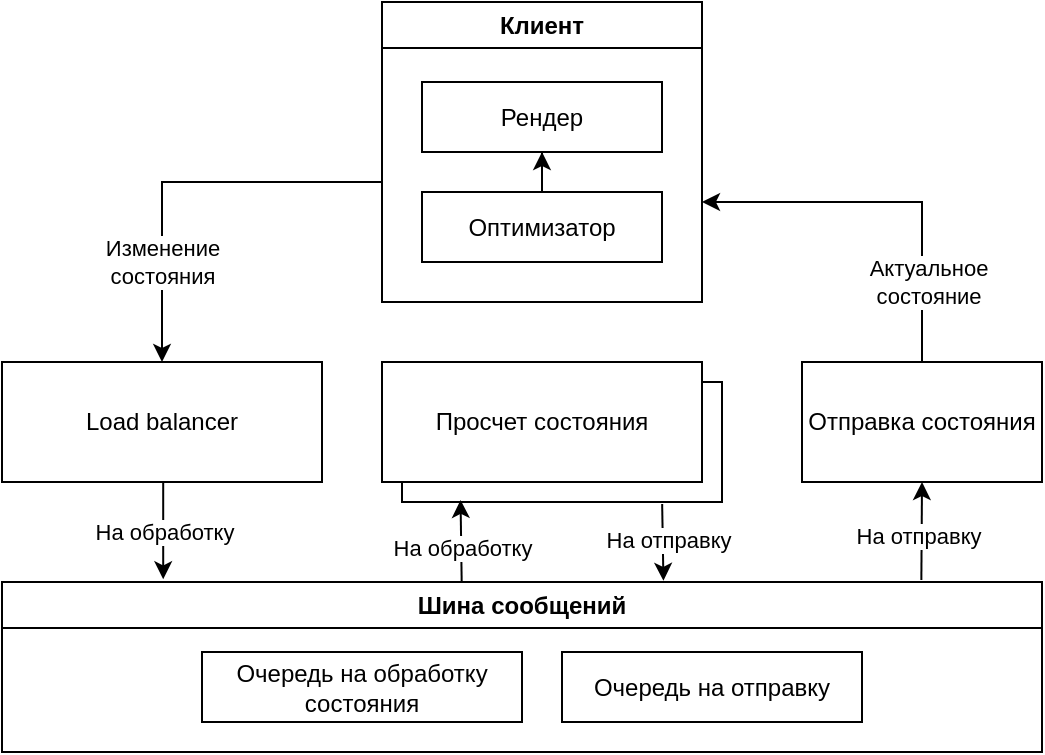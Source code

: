 <mxfile version="20.8.23" type="github">
  <diagram name="Страница 1" id="cHg1xsSfFfxs4tMhdqB8">
    <mxGraphModel dx="1434" dy="948" grid="1" gridSize="10" guides="1" tooltips="1" connect="1" arrows="1" fold="1" page="1" pageScale="1" pageWidth="1169" pageHeight="827" math="0" shadow="0">
      <root>
        <mxCell id="0" />
        <mxCell id="1" parent="0" />
        <mxCell id="NdkZ7NG9v4w4pcFVTmxC-12" value="" style="rounded=0;whiteSpace=wrap;html=1;" parent="1" vertex="1">
          <mxGeometry x="610" y="320" width="160" height="60" as="geometry" />
        </mxCell>
        <mxCell id="NdkZ7NG9v4w4pcFVTmxC-2" value="Просчет состояния" style="rounded=0;whiteSpace=wrap;html=1;" parent="1" vertex="1">
          <mxGeometry x="600" y="310" width="160" height="60" as="geometry" />
        </mxCell>
        <mxCell id="NdkZ7NG9v4w4pcFVTmxC-4" value="Отправка состояния" style="rounded=0;whiteSpace=wrap;html=1;" parent="1" vertex="1">
          <mxGeometry x="810" y="310" width="120" height="60" as="geometry" />
        </mxCell>
        <mxCell id="UsyGeMgkiecDtRh9sY03-10" style="edgeStyle=orthogonalEdgeStyle;rounded=0;orthogonalLoop=1;jettySize=auto;html=1;" edge="1" parent="1" source="NdkZ7NG9v4w4pcFVTmxC-4">
          <mxGeometry relative="1" as="geometry">
            <mxPoint x="680" y="451" as="sourcePoint" />
            <mxPoint x="760" y="230" as="targetPoint" />
            <Array as="points">
              <mxPoint x="870" y="230" />
            </Array>
          </mxGeometry>
        </mxCell>
        <mxCell id="UsyGeMgkiecDtRh9sY03-11" value="Актуальное &lt;br&gt;состояние" style="edgeLabel;html=1;align=center;verticalAlign=middle;resizable=0;points=[];" vertex="1" connectable="0" parent="UsyGeMgkiecDtRh9sY03-10">
          <mxGeometry x="-0.075" y="-1" relative="1" as="geometry">
            <mxPoint x="11" y="41" as="offset" />
          </mxGeometry>
        </mxCell>
        <mxCell id="UsyGeMgkiecDtRh9sY03-40" value="На обработку" style="edgeStyle=orthogonalEdgeStyle;rounded=0;orthogonalLoop=1;jettySize=auto;html=1;entryX=0.155;entryY=-0.016;entryDx=0;entryDy=0;entryPerimeter=0;" edge="1" parent="1" source="NdkZ7NG9v4w4pcFVTmxC-6" target="UsyGeMgkiecDtRh9sY03-30">
          <mxGeometry relative="1" as="geometry">
            <Array as="points">
              <mxPoint x="490" y="395" />
            </Array>
          </mxGeometry>
        </mxCell>
        <mxCell id="NdkZ7NG9v4w4pcFVTmxC-6" value="Load balancer" style="rounded=0;whiteSpace=wrap;html=1;" parent="1" vertex="1">
          <mxGeometry x="410" y="310" width="160" height="60" as="geometry" />
        </mxCell>
        <mxCell id="UsyGeMgkiecDtRh9sY03-22" style="edgeStyle=orthogonalEdgeStyle;rounded=0;orthogonalLoop=1;jettySize=auto;html=1;" edge="1" parent="1" source="UsyGeMgkiecDtRh9sY03-18" target="NdkZ7NG9v4w4pcFVTmxC-6">
          <mxGeometry relative="1" as="geometry">
            <Array as="points">
              <mxPoint x="490" y="220" />
            </Array>
          </mxGeometry>
        </mxCell>
        <mxCell id="UsyGeMgkiecDtRh9sY03-23" value="Изменение&lt;br&gt;состояния" style="edgeLabel;html=1;align=center;verticalAlign=middle;resizable=0;points=[];" vertex="1" connectable="0" parent="UsyGeMgkiecDtRh9sY03-22">
          <mxGeometry x="-0.028" y="2" relative="1" as="geometry">
            <mxPoint x="-13" y="38" as="offset" />
          </mxGeometry>
        </mxCell>
        <mxCell id="UsyGeMgkiecDtRh9sY03-18" value="Клиент" style="swimlane;whiteSpace=wrap;html=1;" vertex="1" parent="1">
          <mxGeometry x="600" y="130" width="160" height="150" as="geometry" />
        </mxCell>
        <mxCell id="UsyGeMgkiecDtRh9sY03-19" value="Рендер" style="rounded=0;whiteSpace=wrap;html=1;" vertex="1" parent="UsyGeMgkiecDtRh9sY03-18">
          <mxGeometry x="20" y="40" width="120" height="35" as="geometry" />
        </mxCell>
        <mxCell id="UsyGeMgkiecDtRh9sY03-21" value="Оптимизатор" style="rounded=0;whiteSpace=wrap;html=1;" vertex="1" parent="UsyGeMgkiecDtRh9sY03-18">
          <mxGeometry x="20" y="95" width="120" height="35" as="geometry" />
        </mxCell>
        <mxCell id="UsyGeMgkiecDtRh9sY03-20" style="edgeStyle=orthogonalEdgeStyle;rounded=0;orthogonalLoop=1;jettySize=auto;html=1;entryX=0.5;entryY=1;entryDx=0;entryDy=0;" edge="1" parent="UsyGeMgkiecDtRh9sY03-18" source="UsyGeMgkiecDtRh9sY03-21" target="UsyGeMgkiecDtRh9sY03-19">
          <mxGeometry relative="1" as="geometry" />
        </mxCell>
        <mxCell id="UsyGeMgkiecDtRh9sY03-30" value="Шина сообщений" style="swimlane;whiteSpace=wrap;html=1;" vertex="1" parent="1">
          <mxGeometry x="410" y="420" width="520" height="85" as="geometry" />
        </mxCell>
        <mxCell id="UsyGeMgkiecDtRh9sY03-31" value="Очередь на обработку состояния" style="rounded=0;whiteSpace=wrap;html=1;" vertex="1" parent="UsyGeMgkiecDtRh9sY03-30">
          <mxGeometry x="100" y="35" width="160" height="35" as="geometry" />
        </mxCell>
        <mxCell id="UsyGeMgkiecDtRh9sY03-32" value="Очередь на отправку" style="rounded=0;whiteSpace=wrap;html=1;" vertex="1" parent="UsyGeMgkiecDtRh9sY03-30">
          <mxGeometry x="280" y="35" width="150" height="35" as="geometry" />
        </mxCell>
        <mxCell id="UsyGeMgkiecDtRh9sY03-39" value="" style="endArrow=classic;html=1;rounded=0;entryX=0.5;entryY=1;entryDx=0;entryDy=0;exitX=0.884;exitY=-0.012;exitDx=0;exitDy=0;exitPerimeter=0;" edge="1" parent="1" source="UsyGeMgkiecDtRh9sY03-30" target="NdkZ7NG9v4w4pcFVTmxC-4">
          <mxGeometry width="50" height="50" relative="1" as="geometry">
            <mxPoint x="870" y="410" as="sourcePoint" />
            <mxPoint x="720" y="350" as="targetPoint" />
          </mxGeometry>
        </mxCell>
        <mxCell id="UsyGeMgkiecDtRh9sY03-47" value="На отправку" style="edgeLabel;html=1;align=center;verticalAlign=middle;resizable=0;points=[];" vertex="1" connectable="0" parent="UsyGeMgkiecDtRh9sY03-39">
          <mxGeometry x="-0.076" y="2" relative="1" as="geometry">
            <mxPoint as="offset" />
          </mxGeometry>
        </mxCell>
        <mxCell id="UsyGeMgkiecDtRh9sY03-43" value="" style="endArrow=classic;html=1;rounded=0;exitX=0.442;exitY=0;exitDx=0;exitDy=0;exitPerimeter=0;entryX=0.183;entryY=0.983;entryDx=0;entryDy=0;entryPerimeter=0;" edge="1" parent="1" source="UsyGeMgkiecDtRh9sY03-30" target="NdkZ7NG9v4w4pcFVTmxC-12">
          <mxGeometry width="50" height="50" relative="1" as="geometry">
            <mxPoint x="580" y="390" as="sourcePoint" />
            <mxPoint x="630" y="340" as="targetPoint" />
          </mxGeometry>
        </mxCell>
        <mxCell id="UsyGeMgkiecDtRh9sY03-45" value="На обработку" style="edgeLabel;html=1;align=center;verticalAlign=middle;resizable=0;points=[];" vertex="1" connectable="0" parent="UsyGeMgkiecDtRh9sY03-43">
          <mxGeometry x="-0.178" relative="1" as="geometry">
            <mxPoint as="offset" />
          </mxGeometry>
        </mxCell>
        <mxCell id="UsyGeMgkiecDtRh9sY03-44" value="" style="endArrow=classic;html=1;rounded=0;exitX=0.813;exitY=1.017;exitDx=0;exitDy=0;exitPerimeter=0;entryX=0.636;entryY=-0.007;entryDx=0;entryDy=0;entryPerimeter=0;" edge="1" parent="1" source="NdkZ7NG9v4w4pcFVTmxC-12" target="UsyGeMgkiecDtRh9sY03-30">
          <mxGeometry width="50" height="50" relative="1" as="geometry">
            <mxPoint x="650" y="450" as="sourcePoint" />
            <mxPoint x="649" y="389" as="targetPoint" />
          </mxGeometry>
        </mxCell>
        <mxCell id="UsyGeMgkiecDtRh9sY03-46" value="На отправку" style="edgeLabel;html=1;align=center;verticalAlign=middle;resizable=0;points=[];" vertex="1" connectable="0" parent="UsyGeMgkiecDtRh9sY03-44">
          <mxGeometry x="-0.054" y="2" relative="1" as="geometry">
            <mxPoint as="offset" />
          </mxGeometry>
        </mxCell>
      </root>
    </mxGraphModel>
  </diagram>
</mxfile>
